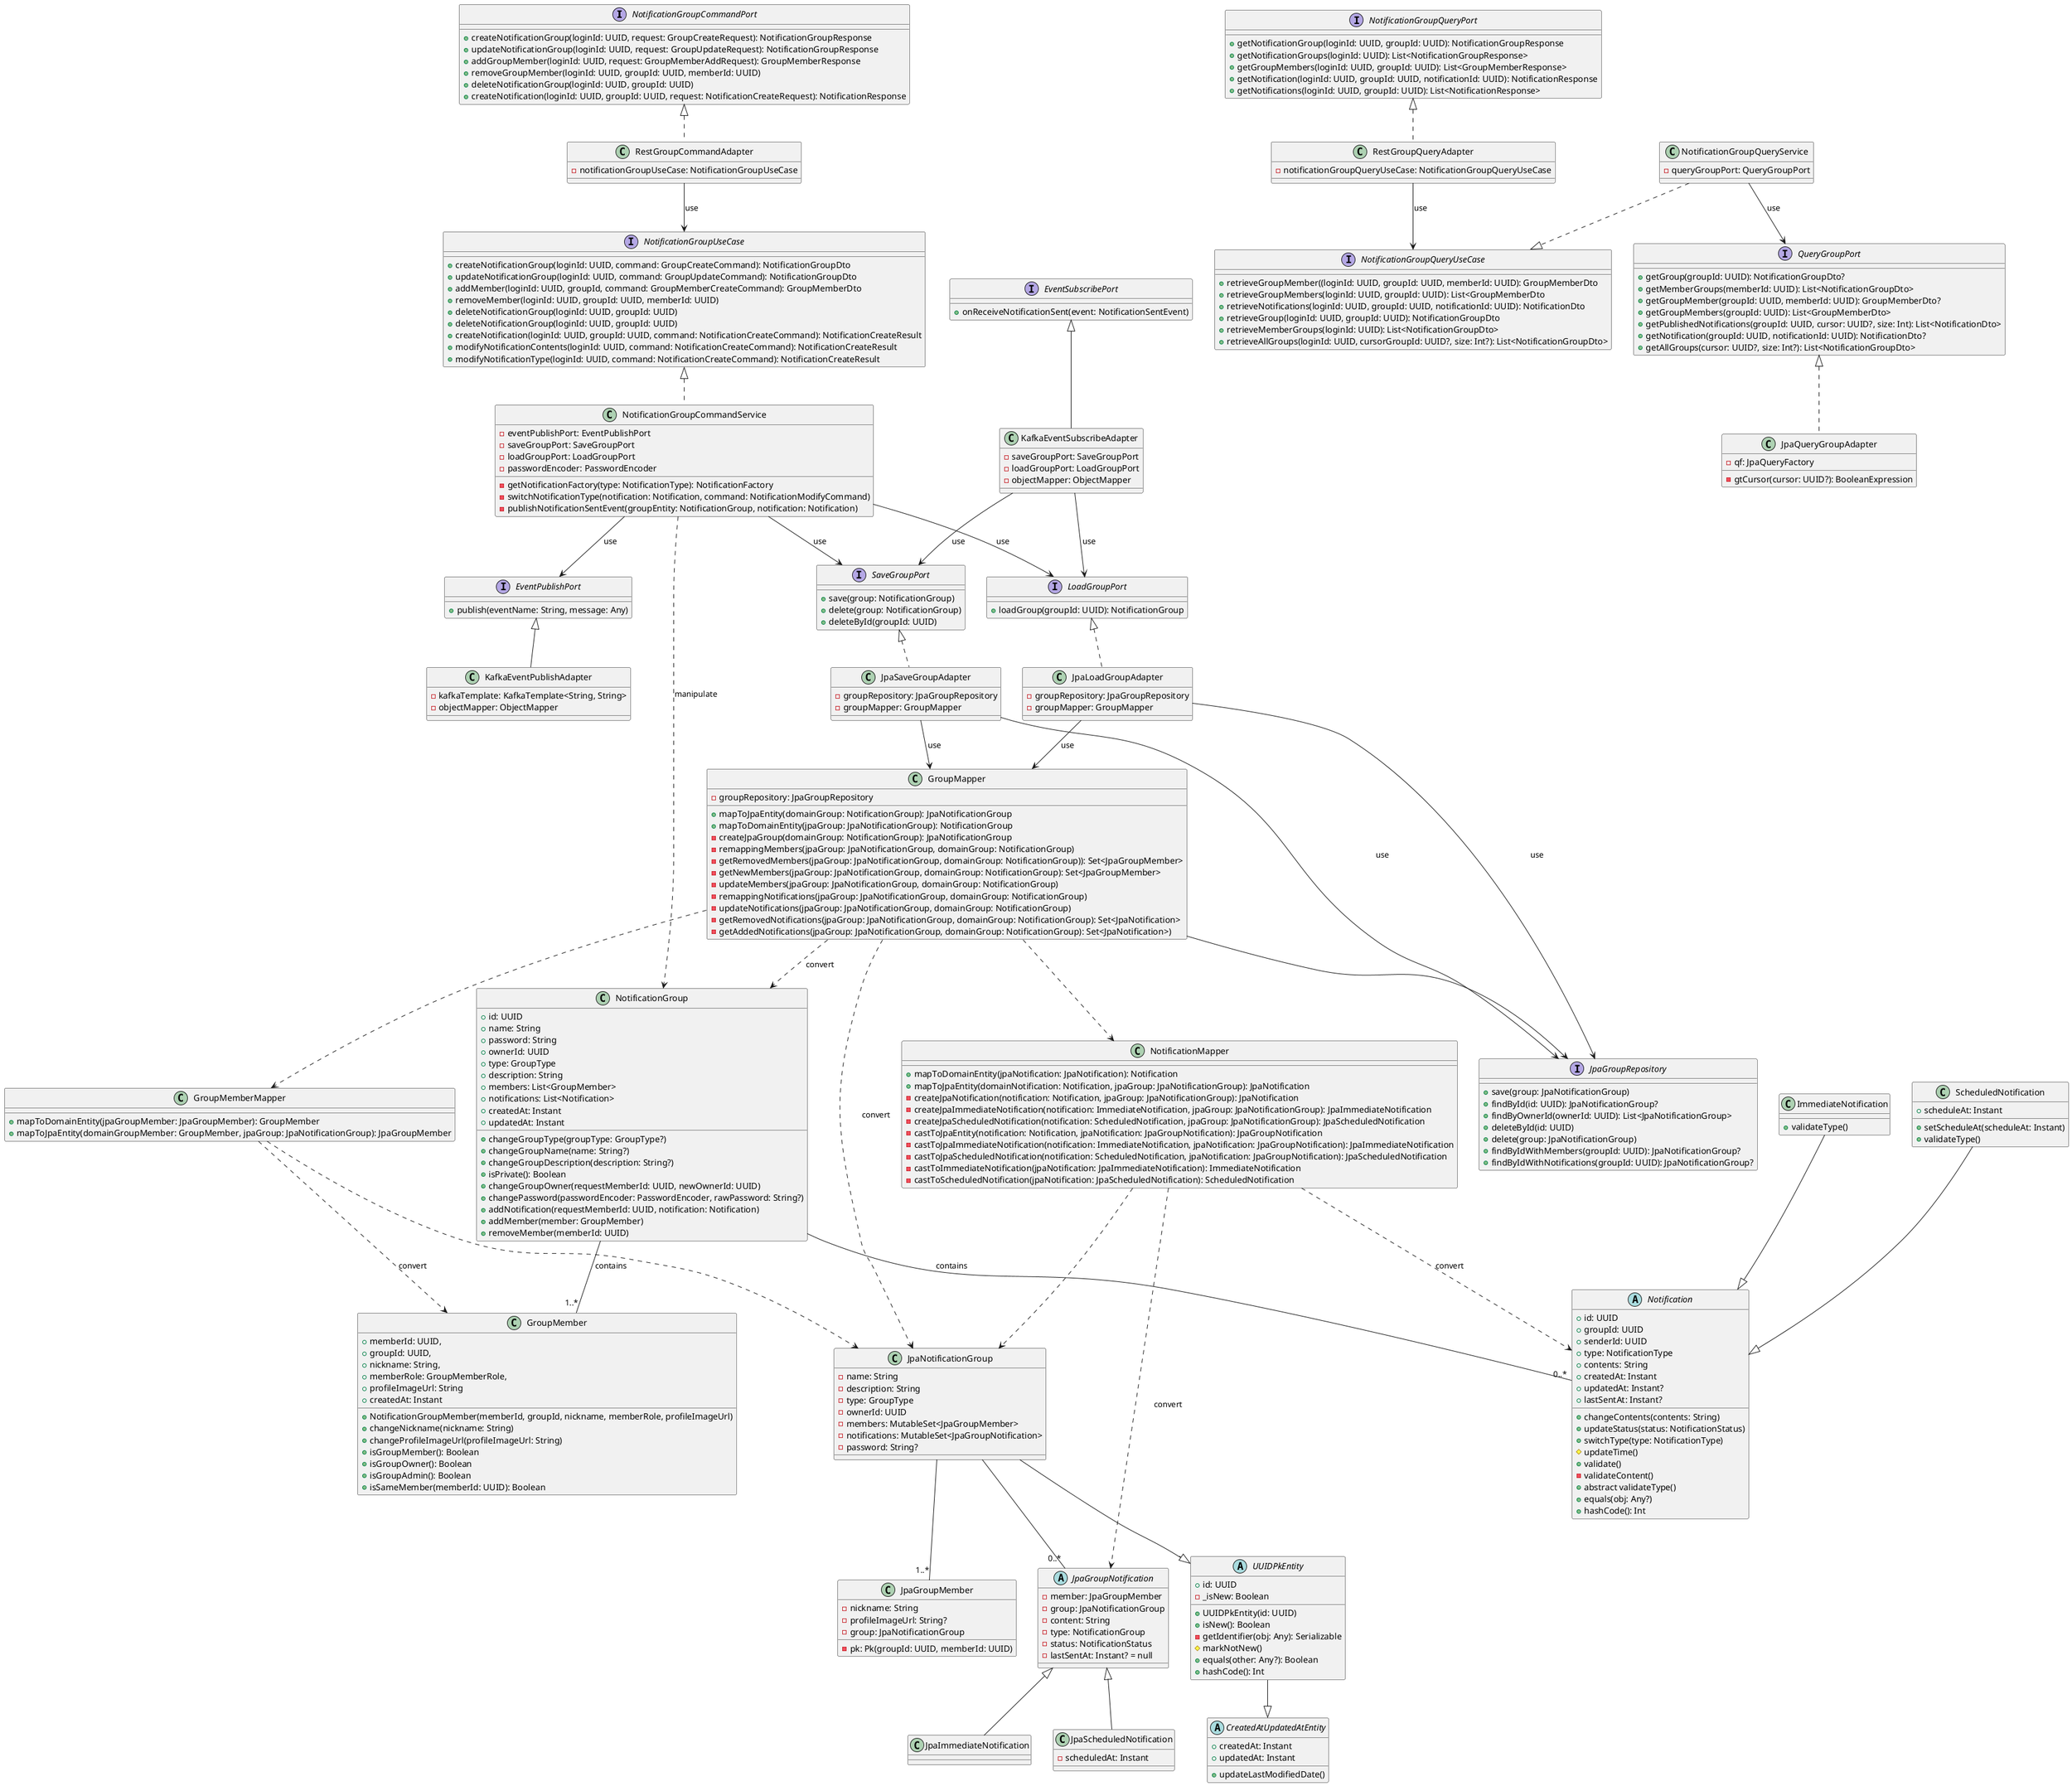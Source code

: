 @startuml
' ================================= 커맨드 관련 클래스 다이어그램 =================================
' Inbound Port 정의부
interface NotificationGroupCommandPort {
   + createNotificationGroup(loginId: UUID, request: GroupCreateRequest): NotificationGroupResponse
   + updateNotificationGroup(loginId: UUID, request: GroupUpdateRequest): NotificationGroupResponse
   + addGroupMember(loginId: UUID, request: GroupMemberAddRequest): GroupMemberResponse
   + removeGroupMember(loginId: UUID, groupId: UUID, memberId: UUID)
   + deleteNotificationGroup(loginId: UUID, groupId: UUID)
   + createNotification(loginId: UUID, groupId: UUID, request: NotificationCreateRequest): NotificationResponse
}

class RestGroupCommandAdapter {
  - notificationGroupUseCase: NotificationGroupUseCase
}



interface NotificationGroupUseCase {
    + createNotificationGroup(loginId: UUID, command: GroupCreateCommand): NotificationGroupDto
    + updateNotificationGroup(loginId: UUID, command: GroupUpdateCommand): NotificationGroupDto
    + addMember(loginId: UUID, groupId, command: GroupMemberCreateCommand): GroupMemberDto
    + removeMember(loginId: UUID, groupId: UUID, memberId: UUID)
    + deleteNotificationGroup(loginId: UUID, groupId: UUID)
    + deleteNotificationGroup(loginId: UUID, groupId: UUID)
    + createNotification(loginId: UUID, groupId: UUID, command: NotificationCreateCommand): NotificationCreateResult
    + modifyNotificationContents(loginId: UUID, command: NotificationCreateCommand): NotificationCreateResult
    + modifyNotificationType(loginId: UUID, command: NotificationCreateCommand): NotificationCreateResult
}

class NotificationGroupCommandService {
    - eventPublishPort: EventPublishPort
    - saveGroupPort: SaveGroupPort
    - loadGroupPort: LoadGroupPort
    - passwordEncoder: PasswordEncoder
    - getNotificationFactory(type: NotificationType): NotificationFactory
    - switchNotificationType(notification: Notification, command: NotificationModifyCommand)
    - publishNotificationSentEvent(groupEntity: NotificationGroup, notification: Notification)
}

interface EventSubscribePort {
    + onReceiveNotificationSent(event: NotificationSentEvent)
}

' ------------------ Outbound Port 정의부 --------------------

' Event Outbound Port
interface EventPublishPort {
    + publish(eventName: String, message: Any)
}

' Persistent Outbound port
interface LoadGroupPort {
    + loadGroup(groupId: UUID): NotificationGroup
}

interface SaveGroupPort {
    + save(group: NotificationGroup)
    + delete(group: NotificationGroup)
    + deleteById(groupId: UUID)
}

interface JpaGroupRepository {
    + save(group: JpaNotificationGroup)
    + findById(id: UUID): JpaNotificationGroup?
    + findByOwnerId(ownerId: UUID): List<JpaNotificationGroup>
    + deleteById(id: UUID)
    + delete(group: JpaNotificationGroup)
    + findByIdWithMembers(groupId: UUID): JpaNotificationGroup?
    + findByIdWithNotifications(groupId: UUID): JpaNotificationGroup?
}

class JpaLoadGroupAdapter {
    - groupRepository: JpaGroupRepository
    - groupMapper: GroupMapper
}

class JpaSaveGroupAdapter {
    - groupRepository: JpaGroupRepository
    - groupMapper: GroupMapper
}

class NotificationMapper {
    + mapToDomainEntity(jpaNotification: JpaNotification): Notification
    + mapToJpaEntity(domainNotification: Notification, jpaGroup: JpaNotificationGroup): JpaNotification
    - createJpaNotification(notification: Notification, jpaGroup: JpaNotificationGroup): JpaNotification
    - createJpaImmediateNotification(notification: ImmediateNotification, jpaGroup: JpaNotificationGroup): JpaImmediateNotification
    - createJpaScheduledNotification(notification: ScheduledNotification, jpaGroup: JpaNotificationGroup): JpaScheduledNotification
    - castToJpaEntity(notification: Notification, jpaNotification: JpaGroupNotification): JpaGroupNotification
    - castToJpaImmediateNotification(notification: ImmediateNotification, jpaNotification: JpaGroupNotification): JpaImmediateNotification
    - castToJpaScheduledNotification(notification: ScheduledNotification, jpaNotification: JpaGroupNotification): JpaScheduledNotification
    - castToImmediateNotification(jpaNotification: JpaImmediateNotification): ImmediateNotification
    - castToScheduledNotification(jpaNotification: JpaScheduledNotification): ScheduledNotification
}

class GroupMemberMapper {
    + mapToDomainEntity(jpaGroupMember: JpaGroupMember): GroupMember
    + mapToJpaEntity(domainGroupMember: GroupMember, jpaGroup: JpaNotificationGroup): JpaGroupMember
}

class GroupMapper{
    - groupRepository: JpaGroupRepository

    + mapToJpaEntity(domainGroup: NotificationGroup): JpaNotificationGroup
    + mapToDomainEntity(jpaGroup: JpaNotificationGroup): NotificationGroup
    - createJpaGroup(domainGroup: NotificationGroup): JpaNotificationGroup
    - remappingMembers(jpaGroup: JpaNotificationGroup, domainGroup: NotificationGroup)
    - getRemovedMembers(jpaGroup: JpaNotificationGroup, domainGroup: NotificationGroup)): Set<JpaGroupMember>
    - getNewMembers(jpaGroup: JpaNotificationGroup, domainGroup: NotificationGroup): Set<JpaGroupMember>
    - updateMembers(jpaGroup: JpaNotificationGroup, domainGroup: NotificationGroup)
    - remappingNotifications(jpaGroup: JpaNotificationGroup, domainGroup: NotificationGroup)
    - updateNotifications(jpaGroup: JpaNotificationGroup, domainGroup: NotificationGroup)
    - getRemovedNotifications(jpaGroup: JpaNotificationGroup, domainGroup: NotificationGroup): Set<JpaNotification>
    - getAddedNotifications(jpaGroup: JpaNotificationGroup, domainGroup: NotificationGroup): Set<JpaNotification>)
}

' ----------------------- Persistent Entity 정의 ---------------------------
class JpaNotificationGroup {
    - name: String
    - description: String
    - type: GroupType
    - ownerId: UUID
    - members: MutableSet<JpaGroupMember>
    - notifications: MutableSet<JpaGroupNotification>
    - password: String?
}

class JpaGroupMember {
    - pk: Pk(groupId: UUID, memberId: UUID)
    - nickname: String
    - profileImageUrl: String?
    - group: JpaNotificationGroup
}

abstract class JpaGroupNotification {
    - member: JpaGroupMember
    - group: JpaNotificationGroup
    - content: String
    - type: NotificationGroup
    - status: NotificationStatus
    - lastSentAt: Instant? = null
}

class JpaImmediateNotification {
}

class JpaScheduledNotification {
    - scheduledAt: Instant
}

abstract class CreatedAtUpdatedAtEntity {
    + createdAt: Instant
    + updatedAt: Instant
    + updateLastModifiedDate()
}

abstract class UUIDPkEntity {
    + id: UUID
    - _isNew: Boolean
    + UUIDPkEntity(id: UUID)
    + isNew(): Boolean
    - getIdentifier(obj: Any): Serializable
    # markNotNew()
    + equals(other: Any?): Boolean
    + hashCode(): Int
}

' ----------------------- Domain Entity 정의 ------------------------------------

abstract class Notification {
    + id: UUID
    + groupId: UUID
    + senderId: UUID
    + type: NotificationType
    + contents: String
    + createdAt: Instant
    + updatedAt: Instant?
    + lastSentAt: Instant?
    + changeContents(contents: String)
    + updateStatus(status: NotificationStatus)
    + switchType(type: NotificationType)
    # updateTime()
    + validate()
    - validateContent()
    + abstract validateType()
    + equals(obj: Any?)
    + hashCode(): Int
}

class ImmediateNotification {
    + validateType()
}

class ScheduledNotification {
    + scheduleAt: Instant
    + setScheduleAt(scheduleAt: Instant)
    + validateType()
}

class NotificationGroup {
    + id: UUID
    + name: String
    + password: String
    + ownerId: UUID
    + type: GroupType
    + description: String
    + members: List<GroupMember>
    + notifications: List<Notification>
    + createdAt: Instant
    + updatedAt: Instant
    + changeGroupType(groupType: GroupType?)
    + changeGroupName(name: String?)
    + changeGroupDescription(description: String?)
    + isPrivate(): Boolean
    + changeGroupOwner(requestMemberId: UUID, newOwnerId: UUID)
    + changePassword(passwordEncoder: PasswordEncoder, rawPassword: String?)
    + addNotification(requestMemberId: UUID, notification: Notification)
    + addMember(member: GroupMember)
    + removeMember(memberId: UUID)
}

class GroupMember {
    + memberId: UUID,
    + groupId: UUID,
    + nickname: String,
    + memberRole: GroupMemberRole,
    + profileImageUrl: String
    + createdAt: Instant
    + NotificationGroupMember(memberId, groupId, nickname, memberRole, profileImageUrl)
    + changeNickname(nickname: String)
    + changeProfileImageUrl(profileImageUrl: String)
    + isGroupMember(): Boolean
    + isGroupOwner(): Boolean
    + isGroupAdmin(): Boolean
    + isSameMember(memberId: UUID): Boolean
}



class KafkaEventPublishAdapter {
    - kafkaTemplate: KafkaTemplate<String, String>
    - objectMapper: ObjectMapper
}

class KafkaEventSubscribeAdapter {
    - saveGroupPort: SaveGroupPort
    - loadGroupPort: LoadGroupPort
    - objectMapper: ObjectMapper
}

' In Port - In Adapter 의존 관계 정의
NotificationGroupCommandPort <|.. RestGroupCommandAdapter
NotificationGroupUseCase <|.. NotificationGroupCommandService
RestGroupCommandAdapter --> NotificationGroupUseCase : use

' NotificationGroupCommandService 관계 정의
NotificationGroupCommandService --> EventPublishPort : use
NotificationGroupCommandService --> LoadGroupPort : use
NotificationGroupCommandService --> SaveGroupPort : use
NotificationGroupCommandService ..> NotificationGroup : manipulate


' Domain Entity 간 관계 정의
ImmediateNotification --|> Notification
ScheduledNotification --|>  Notification
NotificationGroup -- "0..*" Notification : contains
NotificationGroup -- "1..*" GroupMember : contains

' Event Pub/Sub 관계 정의
EventPublishPort <|-- KafkaEventPublishAdapter
EventSubscribePort <|-- KafkaEventSubscribeAdapter
KafkaEventSubscribeAdapter --> LoadGroupPort : use
KafkaEventSubscribeAdapter --> SaveGroupPort : use

' Persistent Entity 간 관계 정의
UUIDPkEntity --|> CreatedAtUpdatedAtEntity
JpaNotificationGroup --|> UUIDPkEntity
JpaNotificationGroup -- "1..*" JpaGroupMember
JpaNotificationGroup -- "0..*" JpaGroupNotification
JpaGroupNotification <|-- JpaImmediateNotification
JpaGroupNotification <|-- JpaScheduledNotification

' Persistent Layer Out Port / Out Adapter 관계 정의
LoadGroupPort -[hidden]left- SaveGroupPort
LoadGroupPort <|.. JpaLoadGroupAdapter
SaveGroupPort <|.. JpaSaveGroupAdapter
JpaLoadGroupAdapter --> JpaGroupRepository : use
JpaSaveGroupAdapter --> JpaGroupRepository : use
JpaLoadGroupAdapter --> GroupMapper : use
JpaSaveGroupAdapter --> GroupMapper : use

' Mapper간 관계 정의
GroupMapper ..> GroupMemberMapper
GroupMapper ..> NotificationMapper
GroupMapper --> JpaGroupRepository

' Mapper와 엔티티간 관계 정의
GroupMapper ..> NotificationGroup : convert
GroupMapper ..> JpaNotificationGroup : convert
GroupMemberMapper ..> GroupMember : convert
GroupMemberMapper ..> JpaNotificationGroup
NotificationMapper ..> Notification : convert
NotificationMapper ..> JpaGroupNotification : convert
NotificationMapper ..> JpaNotificationGroup


' ===================================================== 여기서부터 Query 관련 클래스 다이어그램 =====================================================
' Inbound Port 정의

interface NotificationGroupQueryPort {
   + getNotificationGroup(loginId: UUID, groupId: UUID): NotificationGroupResponse
   + getNotificationGroups(loginId: UUID): List<NotificationGroupResponse>
   + getGroupMembers(loginId: UUID, groupId: UUID): List<GroupMemberResponse>
   + getNotification(loginId: UUID, groupId: UUID, notificationId: UUID): NotificationResponse
   + getNotifications(loginId: UUID, groupId: UUID): List<NotificationResponse>
}

class RestGroupQueryAdapter {
   - notificationGroupQueryUseCase: NotificationGroupQueryUseCase
}

interface NotificationGroupQueryUseCase {
    + retrieveGroupMember((loginId: UUID, groupId: UUID, memberId: UUID): GroupMemberDto
    + retrieveGroupMembers(loginId: UUID, groupId: UUID): List<GroupMemberDto
    + retrieveNotifications(loginId: UUID, groupId: UUID, notificationId: UUID): NotificationDto
    + retrieveGroup(loginId: UUID, groupId: UUID): NotificationGroupDto
    + retrieveMemberGroups(loginId: UUID): List<NotificationGroupDto>
    + retrieveAllGroups(loginId: UUID, cursorGroupId: UUID?, size: Int?): List<NotificationGroupDto>
}

class NotificationGroupQueryService {
    - queryGroupPort: QueryGroupPort
}

interface QueryGroupPort {
    + getGroup(groupId: UUID): NotificationGroupDto?
    + getMemberGroups(memberId: UUID): List<NotificationGroupDto>
    + getGroupMember(groupId: UUID, memberId: UUID): GroupMemberDto?
    + getGroupMembers(groupId: UUID): List<GroupMemberDto>
    + getPublishedNotifications(groupId: UUID, cursor: UUID?, size: Int): List<NotificationDto>
    + getNotification(groupId: UUID, notificationId: UUID): NotificationDto?
    + getAllGroups(cursor: UUID?, size: Int?): List<NotificationGroupDto>
}

class JpaQueryGroupAdapter {
    - qf: JpaQueryFactory
    - gtCursor(cursor: UUID?): BooleanExpression
}

NotificationGroupQueryService ..|> NotificationGroupQueryUseCase
NotificationGroupQueryPort <|.. RestGroupQueryAdapter
RestGroupQueryAdapter --> NotificationGroupQueryUseCase : use
QueryGroupPort <|.. JpaQueryGroupAdapter
NotificationGroupQueryService --> QueryGroupPort : use

@enduml